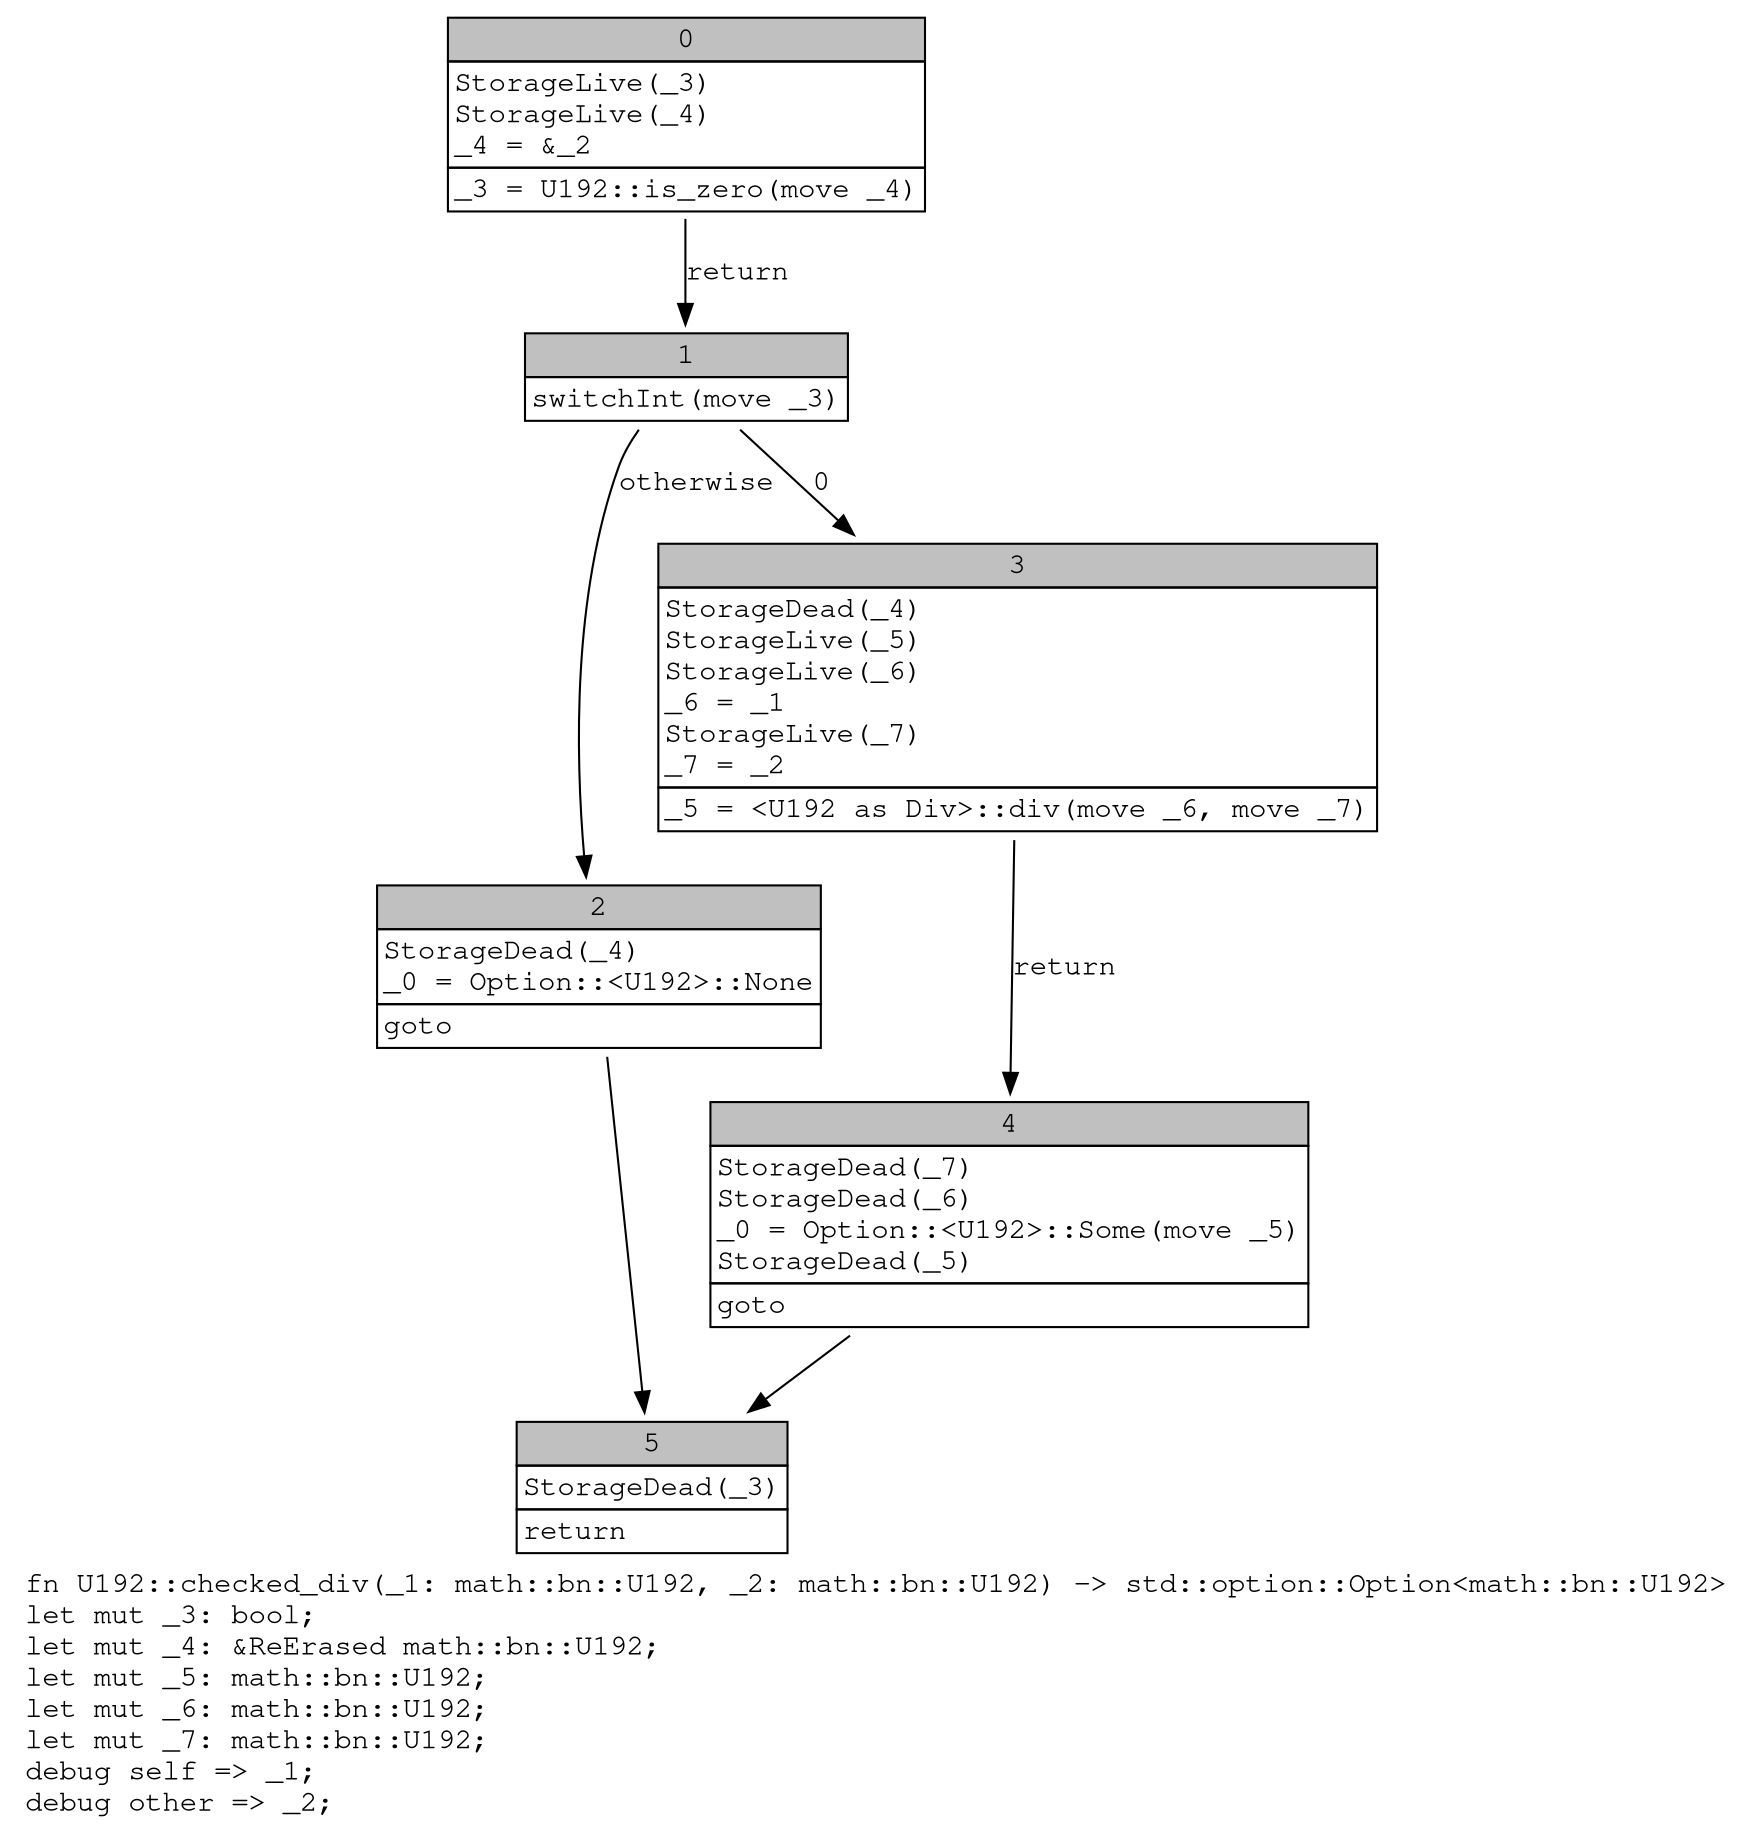 digraph Mir_0_14527 {
    graph [fontname="Courier, monospace"];
    node [fontname="Courier, monospace"];
    edge [fontname="Courier, monospace"];
    label=<fn U192::checked_div(_1: math::bn::U192, _2: math::bn::U192) -&gt; std::option::Option&lt;math::bn::U192&gt;<br align="left"/>let mut _3: bool;<br align="left"/>let mut _4: &amp;ReErased math::bn::U192;<br align="left"/>let mut _5: math::bn::U192;<br align="left"/>let mut _6: math::bn::U192;<br align="left"/>let mut _7: math::bn::U192;<br align="left"/>debug self =&gt; _1;<br align="left"/>debug other =&gt; _2;<br align="left"/>>;
    bb0__0_14527 [shape="none", label=<<table border="0" cellborder="1" cellspacing="0"><tr><td bgcolor="gray" align="center" colspan="1">0</td></tr><tr><td align="left" balign="left">StorageLive(_3)<br/>StorageLive(_4)<br/>_4 = &amp;_2<br/></td></tr><tr><td align="left">_3 = U192::is_zero(move _4)</td></tr></table>>];
    bb1__0_14527 [shape="none", label=<<table border="0" cellborder="1" cellspacing="0"><tr><td bgcolor="gray" align="center" colspan="1">1</td></tr><tr><td align="left">switchInt(move _3)</td></tr></table>>];
    bb2__0_14527 [shape="none", label=<<table border="0" cellborder="1" cellspacing="0"><tr><td bgcolor="gray" align="center" colspan="1">2</td></tr><tr><td align="left" balign="left">StorageDead(_4)<br/>_0 = Option::&lt;U192&gt;::None<br/></td></tr><tr><td align="left">goto</td></tr></table>>];
    bb3__0_14527 [shape="none", label=<<table border="0" cellborder="1" cellspacing="0"><tr><td bgcolor="gray" align="center" colspan="1">3</td></tr><tr><td align="left" balign="left">StorageDead(_4)<br/>StorageLive(_5)<br/>StorageLive(_6)<br/>_6 = _1<br/>StorageLive(_7)<br/>_7 = _2<br/></td></tr><tr><td align="left">_5 = &lt;U192 as Div&gt;::div(move _6, move _7)</td></tr></table>>];
    bb4__0_14527 [shape="none", label=<<table border="0" cellborder="1" cellspacing="0"><tr><td bgcolor="gray" align="center" colspan="1">4</td></tr><tr><td align="left" balign="left">StorageDead(_7)<br/>StorageDead(_6)<br/>_0 = Option::&lt;U192&gt;::Some(move _5)<br/>StorageDead(_5)<br/></td></tr><tr><td align="left">goto</td></tr></table>>];
    bb5__0_14527 [shape="none", label=<<table border="0" cellborder="1" cellspacing="0"><tr><td bgcolor="gray" align="center" colspan="1">5</td></tr><tr><td align="left" balign="left">StorageDead(_3)<br/></td></tr><tr><td align="left">return</td></tr></table>>];
    bb0__0_14527 -> bb1__0_14527 [label="return"];
    bb1__0_14527 -> bb3__0_14527 [label="0"];
    bb1__0_14527 -> bb2__0_14527 [label="otherwise"];
    bb2__0_14527 -> bb5__0_14527 [label=""];
    bb3__0_14527 -> bb4__0_14527 [label="return"];
    bb4__0_14527 -> bb5__0_14527 [label=""];
}
